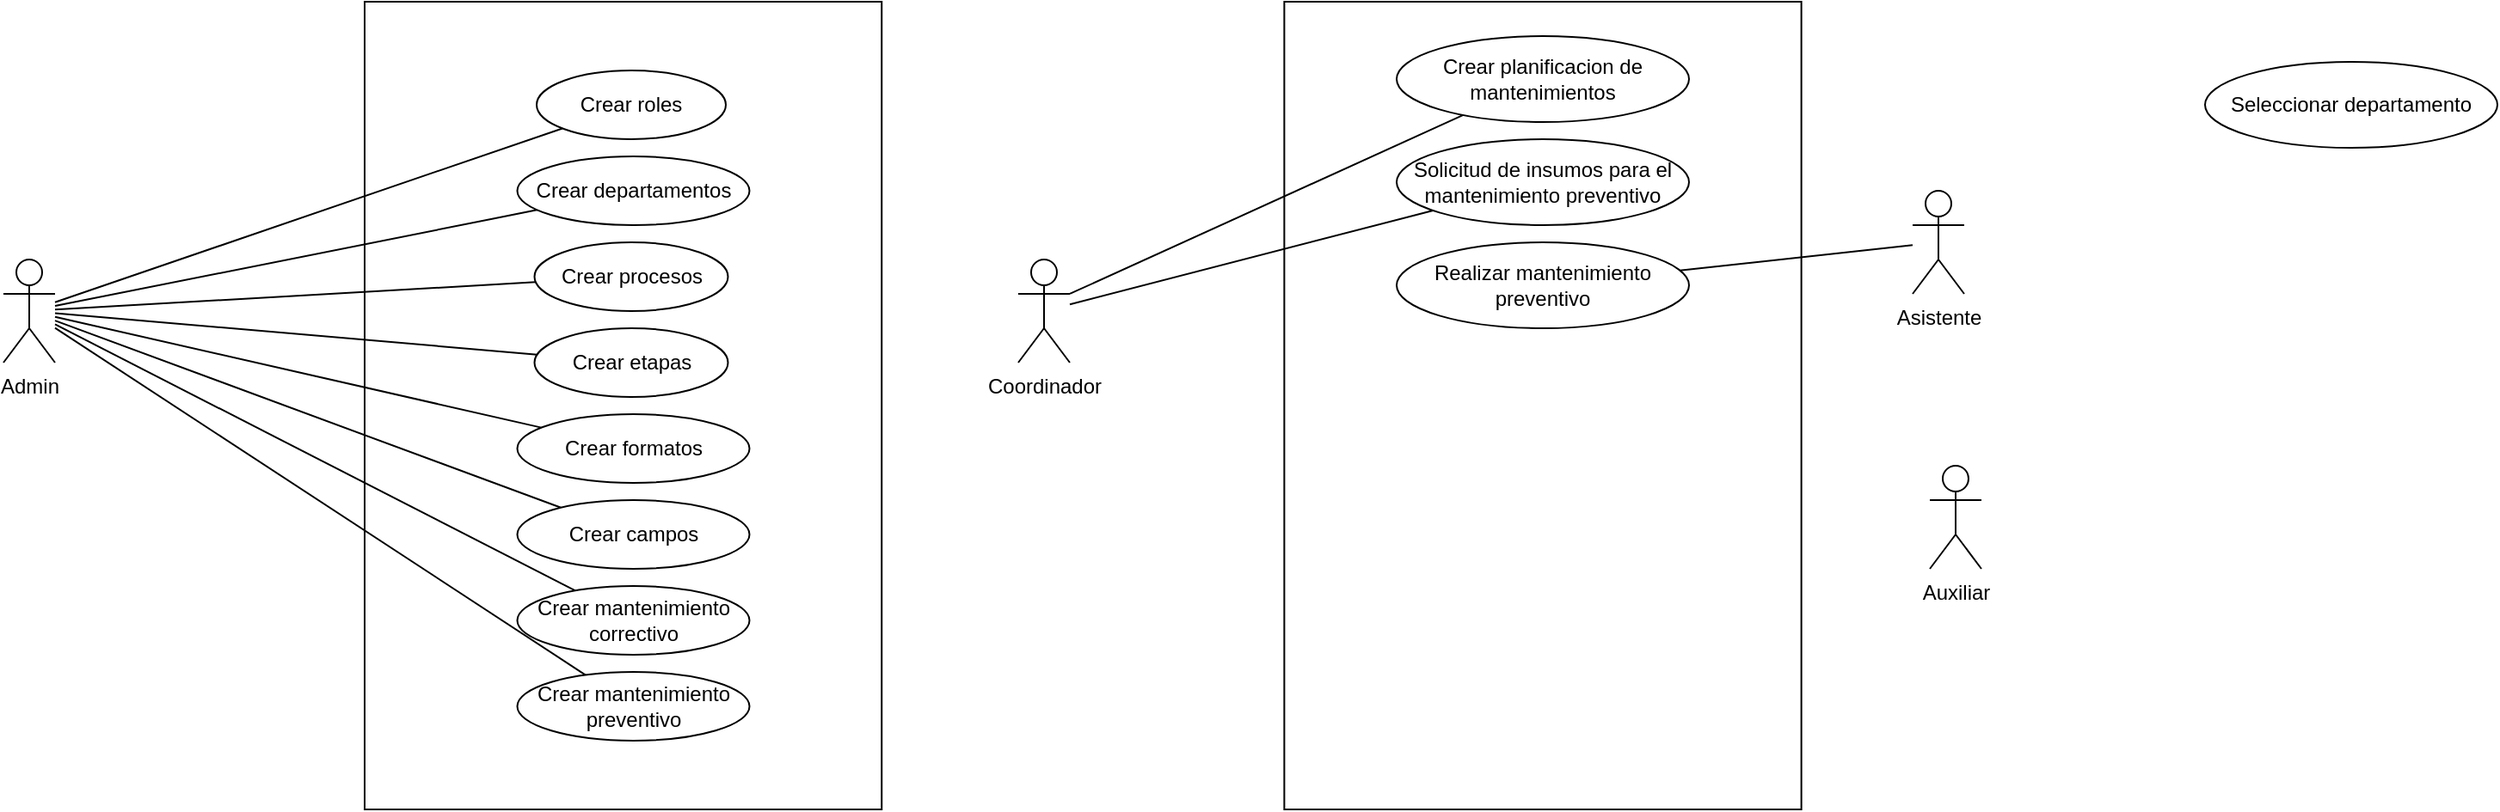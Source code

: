 <mxfile version="24.7.10">
  <diagram name="Página-1" id="slRdnjjuHF7EVNd0lsjX">
    <mxGraphModel dx="1237" dy="447" grid="1" gridSize="10" guides="1" tooltips="1" connect="1" arrows="1" fold="1" page="1" pageScale="1" pageWidth="850" pageHeight="1100" math="0" shadow="0">
      <root>
        <mxCell id="0" />
        <mxCell id="1" parent="0" />
        <mxCell id="ijQ2Wkxo8JsokQV01jov-33" value="" style="rounded=0;whiteSpace=wrap;html=1;fontFamily=Helvetica;fontSize=11;fontColor=default;labelBackgroundColor=default;" vertex="1" parent="1">
          <mxGeometry x="784.69" y="100" width="300.62" height="470" as="geometry" />
        </mxCell>
        <mxCell id="ijQ2Wkxo8JsokQV01jov-21" value="" style="rounded=0;whiteSpace=wrap;html=1;fontFamily=Helvetica;fontSize=11;fontColor=default;labelBackgroundColor=default;" vertex="1" parent="1">
          <mxGeometry x="250" y="100" width="300.62" height="470" as="geometry" />
        </mxCell>
        <mxCell id="ijQ2Wkxo8JsokQV01jov-14" style="edgeStyle=none;shape=connector;rounded=0;orthogonalLoop=1;jettySize=auto;html=1;strokeColor=default;align=center;verticalAlign=middle;fontFamily=Helvetica;fontSize=11;fontColor=default;labelBackgroundColor=default;endArrow=none;endFill=0;" edge="1" parent="1" source="ijQ2Wkxo8JsokQV01jov-1" target="ijQ2Wkxo8JsokQV01jov-4">
          <mxGeometry relative="1" as="geometry" />
        </mxCell>
        <mxCell id="ijQ2Wkxo8JsokQV01jov-15" style="edgeStyle=none;shape=connector;rounded=0;orthogonalLoop=1;jettySize=auto;html=1;strokeColor=default;align=center;verticalAlign=middle;fontFamily=Helvetica;fontSize=11;fontColor=default;labelBackgroundColor=default;endArrow=none;endFill=0;" edge="1" parent="1" source="ijQ2Wkxo8JsokQV01jov-1" target="ijQ2Wkxo8JsokQV01jov-5">
          <mxGeometry relative="1" as="geometry" />
        </mxCell>
        <mxCell id="ijQ2Wkxo8JsokQV01jov-16" style="edgeStyle=none;shape=connector;rounded=0;orthogonalLoop=1;jettySize=auto;html=1;strokeColor=default;align=center;verticalAlign=middle;fontFamily=Helvetica;fontSize=11;fontColor=default;labelBackgroundColor=default;endArrow=none;endFill=0;" edge="1" parent="1" source="ijQ2Wkxo8JsokQV01jov-1" target="ijQ2Wkxo8JsokQV01jov-6">
          <mxGeometry relative="1" as="geometry" />
        </mxCell>
        <mxCell id="ijQ2Wkxo8JsokQV01jov-18" style="edgeStyle=none;shape=connector;rounded=0;orthogonalLoop=1;jettySize=auto;html=1;strokeColor=default;align=center;verticalAlign=middle;fontFamily=Helvetica;fontSize=11;fontColor=default;labelBackgroundColor=default;endArrow=none;endFill=0;" edge="1" parent="1" source="ijQ2Wkxo8JsokQV01jov-1" target="ijQ2Wkxo8JsokQV01jov-8">
          <mxGeometry relative="1" as="geometry" />
        </mxCell>
        <mxCell id="ijQ2Wkxo8JsokQV01jov-19" style="edgeStyle=none;shape=connector;rounded=0;orthogonalLoop=1;jettySize=auto;html=1;strokeColor=default;align=center;verticalAlign=middle;fontFamily=Helvetica;fontSize=11;fontColor=default;labelBackgroundColor=default;endArrow=none;endFill=0;" edge="1" parent="1" source="ijQ2Wkxo8JsokQV01jov-1" target="ijQ2Wkxo8JsokQV01jov-7">
          <mxGeometry relative="1" as="geometry" />
        </mxCell>
        <mxCell id="ijQ2Wkxo8JsokQV01jov-20" style="edgeStyle=none;shape=connector;rounded=0;orthogonalLoop=1;jettySize=auto;html=1;strokeColor=default;align=center;verticalAlign=middle;fontFamily=Helvetica;fontSize=11;fontColor=default;labelBackgroundColor=default;endArrow=none;endFill=0;" edge="1" parent="1" source="ijQ2Wkxo8JsokQV01jov-1" target="ijQ2Wkxo8JsokQV01jov-9">
          <mxGeometry relative="1" as="geometry" />
        </mxCell>
        <mxCell id="ijQ2Wkxo8JsokQV01jov-26" style="edgeStyle=none;shape=connector;rounded=0;orthogonalLoop=1;jettySize=auto;html=1;strokeColor=default;align=center;verticalAlign=middle;fontFamily=Helvetica;fontSize=11;fontColor=default;labelBackgroundColor=default;endArrow=none;endFill=0;" edge="1" parent="1" source="ijQ2Wkxo8JsokQV01jov-1" target="ijQ2Wkxo8JsokQV01jov-24">
          <mxGeometry relative="1" as="geometry" />
        </mxCell>
        <mxCell id="ijQ2Wkxo8JsokQV01jov-27" style="edgeStyle=none;shape=connector;rounded=0;orthogonalLoop=1;jettySize=auto;html=1;strokeColor=default;align=center;verticalAlign=middle;fontFamily=Helvetica;fontSize=11;fontColor=default;labelBackgroundColor=default;endArrow=none;endFill=0;" edge="1" parent="1" source="ijQ2Wkxo8JsokQV01jov-1" target="ijQ2Wkxo8JsokQV01jov-25">
          <mxGeometry relative="1" as="geometry" />
        </mxCell>
        <mxCell id="ijQ2Wkxo8JsokQV01jov-1" value="Admin" style="shape=umlActor;verticalLabelPosition=bottom;verticalAlign=top;html=1;outlineConnect=0;" vertex="1" parent="1">
          <mxGeometry x="40" y="250" width="30" height="60" as="geometry" />
        </mxCell>
        <mxCell id="ijQ2Wkxo8JsokQV01jov-4" value="Crear roles" style="ellipse;whiteSpace=wrap;html=1;" vertex="1" parent="1">
          <mxGeometry x="350" y="140" width="110" height="40" as="geometry" />
        </mxCell>
        <mxCell id="ijQ2Wkxo8JsokQV01jov-5" value="Crear departamentos" style="ellipse;whiteSpace=wrap;html=1;" vertex="1" parent="1">
          <mxGeometry x="338.75" y="190" width="135" height="40" as="geometry" />
        </mxCell>
        <mxCell id="ijQ2Wkxo8JsokQV01jov-6" value="Crear procesos" style="ellipse;whiteSpace=wrap;html=1;" vertex="1" parent="1">
          <mxGeometry x="348.75" y="240" width="112.5" height="40" as="geometry" />
        </mxCell>
        <mxCell id="ijQ2Wkxo8JsokQV01jov-7" value="Crear etapas" style="ellipse;whiteSpace=wrap;html=1;" vertex="1" parent="1">
          <mxGeometry x="348.75" y="290" width="112.5" height="40" as="geometry" />
        </mxCell>
        <mxCell id="ijQ2Wkxo8JsokQV01jov-8" value="Crear formatos" style="ellipse;whiteSpace=wrap;html=1;" vertex="1" parent="1">
          <mxGeometry x="338.75" y="340" width="135" height="40" as="geometry" />
        </mxCell>
        <mxCell id="ijQ2Wkxo8JsokQV01jov-9" value="Crear campos" style="ellipse;whiteSpace=wrap;html=1;" vertex="1" parent="1">
          <mxGeometry x="338.75" y="390" width="135" height="40" as="geometry" />
        </mxCell>
        <mxCell id="ijQ2Wkxo8JsokQV01jov-30" style="edgeStyle=none;shape=connector;rounded=0;orthogonalLoop=1;jettySize=auto;html=1;exitX=1;exitY=0.333;exitDx=0;exitDy=0;exitPerimeter=0;strokeColor=default;align=center;verticalAlign=middle;fontFamily=Helvetica;fontSize=11;fontColor=default;labelBackgroundColor=default;endArrow=none;endFill=0;" edge="1" parent="1" source="ijQ2Wkxo8JsokQV01jov-22" target="ijQ2Wkxo8JsokQV01jov-29">
          <mxGeometry relative="1" as="geometry" />
        </mxCell>
        <mxCell id="ijQ2Wkxo8JsokQV01jov-32" style="edgeStyle=none;shape=connector;rounded=0;orthogonalLoop=1;jettySize=auto;html=1;strokeColor=default;align=center;verticalAlign=middle;fontFamily=Helvetica;fontSize=11;fontColor=default;labelBackgroundColor=default;endArrow=none;endFill=0;" edge="1" parent="1" source="ijQ2Wkxo8JsokQV01jov-22" target="ijQ2Wkxo8JsokQV01jov-31">
          <mxGeometry relative="1" as="geometry" />
        </mxCell>
        <mxCell id="ijQ2Wkxo8JsokQV01jov-22" value="Coordinador" style="shape=umlActor;verticalLabelPosition=bottom;verticalAlign=top;html=1;outlineConnect=0;" vertex="1" parent="1">
          <mxGeometry x="630" y="250" width="30" height="60" as="geometry" />
        </mxCell>
        <mxCell id="ijQ2Wkxo8JsokQV01jov-24" value="Crear mantenimiento correctivo" style="ellipse;whiteSpace=wrap;html=1;" vertex="1" parent="1">
          <mxGeometry x="338.75" y="440" width="135" height="40" as="geometry" />
        </mxCell>
        <mxCell id="ijQ2Wkxo8JsokQV01jov-25" value="Crear mantenimiento preventivo" style="ellipse;whiteSpace=wrap;html=1;" vertex="1" parent="1">
          <mxGeometry x="338.75" y="490" width="135" height="40" as="geometry" />
        </mxCell>
        <mxCell id="ijQ2Wkxo8JsokQV01jov-28" value="Seleccionar departamento" style="ellipse;whiteSpace=wrap;html=1;" vertex="1" parent="1">
          <mxGeometry x="1320" y="135" width="170" height="50" as="geometry" />
        </mxCell>
        <mxCell id="ijQ2Wkxo8JsokQV01jov-29" value="Crear planificacion de mantenimientos" style="ellipse;whiteSpace=wrap;html=1;" vertex="1" parent="1">
          <mxGeometry x="850" y="120" width="170" height="50" as="geometry" />
        </mxCell>
        <mxCell id="ijQ2Wkxo8JsokQV01jov-31" value="Solicitud de insumos para el mantenimiento preventivo" style="ellipse;whiteSpace=wrap;html=1;" vertex="1" parent="1">
          <mxGeometry x="850" y="180" width="170" height="50" as="geometry" />
        </mxCell>
        <mxCell id="ijQ2Wkxo8JsokQV01jov-39" style="edgeStyle=none;shape=connector;rounded=0;orthogonalLoop=1;jettySize=auto;html=1;strokeColor=default;align=center;verticalAlign=middle;fontFamily=Helvetica;fontSize=11;fontColor=default;labelBackgroundColor=default;endArrow=none;endFill=0;" edge="1" parent="1" source="ijQ2Wkxo8JsokQV01jov-34" target="ijQ2Wkxo8JsokQV01jov-38">
          <mxGeometry relative="1" as="geometry" />
        </mxCell>
        <mxCell id="ijQ2Wkxo8JsokQV01jov-34" value="Asistente" style="shape=umlActor;verticalLabelPosition=bottom;verticalAlign=top;html=1;outlineConnect=0;" vertex="1" parent="1">
          <mxGeometry x="1150" y="210" width="30" height="60" as="geometry" />
        </mxCell>
        <mxCell id="ijQ2Wkxo8JsokQV01jov-35" value="Auxiliar" style="shape=umlActor;verticalLabelPosition=bottom;verticalAlign=top;html=1;outlineConnect=0;" vertex="1" parent="1">
          <mxGeometry x="1160" y="370" width="30" height="60" as="geometry" />
        </mxCell>
        <mxCell id="ijQ2Wkxo8JsokQV01jov-38" value="Realizar mantenimiento preventivo" style="ellipse;whiteSpace=wrap;html=1;" vertex="1" parent="1">
          <mxGeometry x="850" y="240" width="170" height="50" as="geometry" />
        </mxCell>
      </root>
    </mxGraphModel>
  </diagram>
</mxfile>
